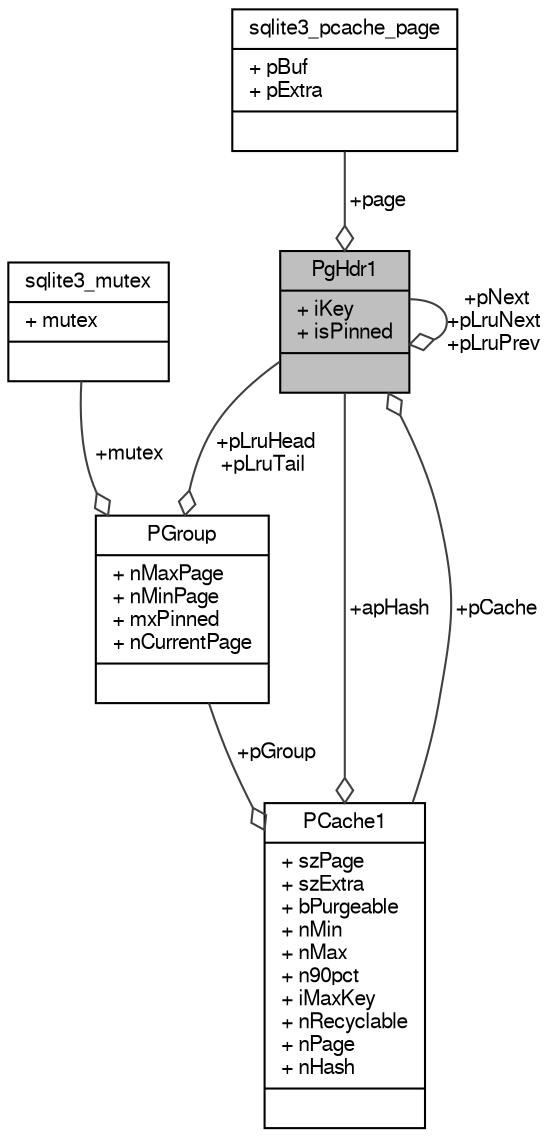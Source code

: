 digraph "PgHdr1"
{
  edge [fontname="FreeSans",fontsize="10",labelfontname="FreeSans",labelfontsize="10"];
  node [fontname="FreeSans",fontsize="10",shape=record];
  Node1 [label="{PgHdr1\n|+ iKey\l+ isPinned\l|}",height=0.2,width=0.4,color="black", fillcolor="grey75", style="filled", fontcolor="black"];
  Node2 -> Node1 [color="grey25",fontsize="10",style="solid",label=" +page" ,arrowhead="odiamond",fontname="FreeSans"];
  Node2 [label="{sqlite3_pcache_page\n|+ pBuf\l+ pExtra\l|}",height=0.2,width=0.4,color="black", fillcolor="white", style="filled",URL="$structsqlite3__pcache__page.html"];
  Node1 -> Node1 [color="grey25",fontsize="10",style="solid",label=" +pNext\n+pLruNext\n+pLruPrev" ,arrowhead="odiamond",fontname="FreeSans"];
  Node3 -> Node1 [color="grey25",fontsize="10",style="solid",label=" +pCache" ,arrowhead="odiamond",fontname="FreeSans"];
  Node3 [label="{PCache1\n|+ szPage\l+ szExtra\l+ bPurgeable\l+ nMin\l+ nMax\l+ n90pct\l+ iMaxKey\l+ nRecyclable\l+ nPage\l+ nHash\l|}",height=0.2,width=0.4,color="black", fillcolor="white", style="filled",URL="$structPCache1.html"];
  Node4 -> Node3 [color="grey25",fontsize="10",style="solid",label=" +pGroup" ,arrowhead="odiamond",fontname="FreeSans"];
  Node4 [label="{PGroup\n|+ nMaxPage\l+ nMinPage\l+ mxPinned\l+ nCurrentPage\l|}",height=0.2,width=0.4,color="black", fillcolor="white", style="filled",URL="$structPGroup.html"];
  Node1 -> Node4 [color="grey25",fontsize="10",style="solid",label=" +pLruHead\n+pLruTail" ,arrowhead="odiamond",fontname="FreeSans"];
  Node5 -> Node4 [color="grey25",fontsize="10",style="solid",label=" +mutex" ,arrowhead="odiamond",fontname="FreeSans"];
  Node5 [label="{sqlite3_mutex\n|+ mutex\l|}",height=0.2,width=0.4,color="black", fillcolor="white", style="filled",URL="$structsqlite3__mutex.html"];
  Node1 -> Node3 [color="grey25",fontsize="10",style="solid",label=" +apHash" ,arrowhead="odiamond",fontname="FreeSans"];
}
